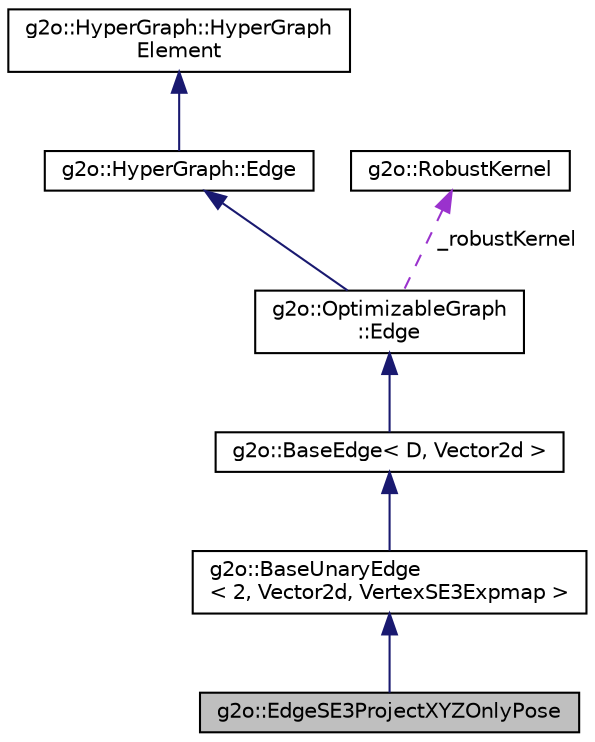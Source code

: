 digraph "g2o::EdgeSE3ProjectXYZOnlyPose"
{
  edge [fontname="Helvetica",fontsize="10",labelfontname="Helvetica",labelfontsize="10"];
  node [fontname="Helvetica",fontsize="10",shape=record];
  Node1 [label="g2o::EdgeSE3ProjectXYZOnlyPose",height=0.2,width=0.4,color="black", fillcolor="grey75", style="filled", fontcolor="black"];
  Node2 -> Node1 [dir="back",color="midnightblue",fontsize="10",style="solid"];
  Node2 [label="g2o::BaseUnaryEdge\l\< 2, Vector2d, VertexSE3Expmap \>",height=0.2,width=0.4,color="black", fillcolor="white", style="filled",URL="$classg2o_1_1BaseUnaryEdge.html"];
  Node3 -> Node2 [dir="back",color="midnightblue",fontsize="10",style="solid"];
  Node3 [label="g2o::BaseEdge\< D, Vector2d \>",height=0.2,width=0.4,color="black", fillcolor="white", style="filled",URL="$classg2o_1_1BaseEdge.html"];
  Node4 -> Node3 [dir="back",color="midnightblue",fontsize="10",style="solid"];
  Node4 [label="g2o::OptimizableGraph\l::Edge",height=0.2,width=0.4,color="black", fillcolor="white", style="filled",URL="$classg2o_1_1OptimizableGraph_1_1Edge.html"];
  Node5 -> Node4 [dir="back",color="midnightblue",fontsize="10",style="solid"];
  Node5 [label="g2o::HyperGraph::Edge",height=0.2,width=0.4,color="black", fillcolor="white", style="filled",URL="$classg2o_1_1HyperGraph_1_1Edge.html"];
  Node6 -> Node5 [dir="back",color="midnightblue",fontsize="10",style="solid"];
  Node6 [label="g2o::HyperGraph::HyperGraph\lElement",height=0.2,width=0.4,color="black", fillcolor="white", style="filled",URL="$structg2o_1_1HyperGraph_1_1HyperGraphElement.html"];
  Node7 -> Node4 [dir="back",color="darkorchid3",fontsize="10",style="dashed",label=" _robustKernel" ];
  Node7 [label="g2o::RobustKernel",height=0.2,width=0.4,color="black", fillcolor="white", style="filled",URL="$classg2o_1_1RobustKernel.html",tooltip="base for all robust cost functions "];
}
